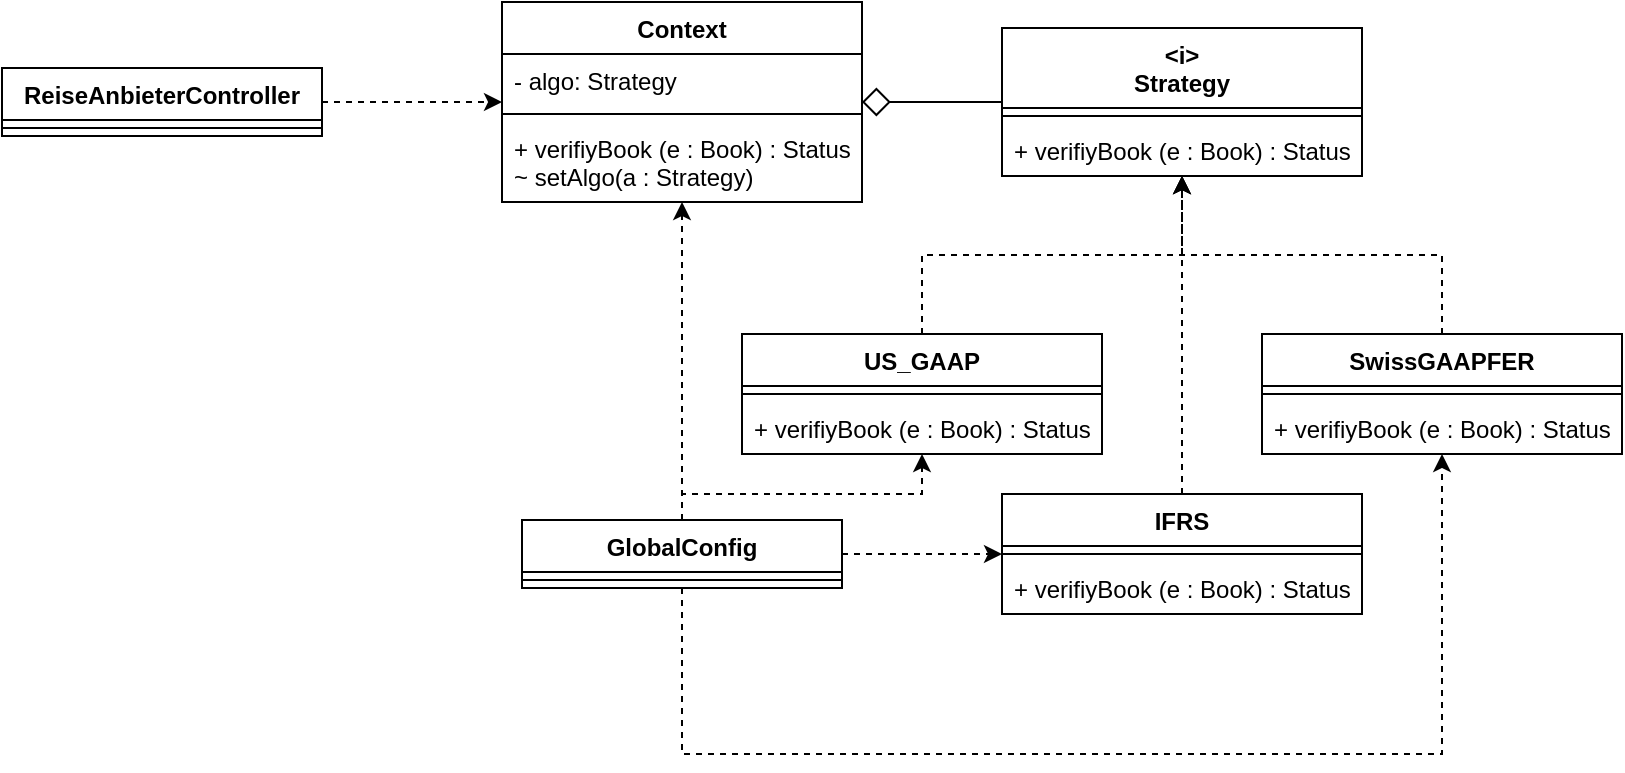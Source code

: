 <mxfile version="16.0.0" type="github">
  <diagram id="k7lWIKqvjzYtwFUY9pzX" name="Page-1">
    <mxGraphModel dx="1376" dy="348" grid="1" gridSize="10" guides="1" tooltips="1" connect="1" arrows="1" fold="1" page="1" pageScale="1" pageWidth="850" pageHeight="1100" math="0" shadow="0">
      <root>
        <mxCell id="0" />
        <mxCell id="1" parent="0" />
        <mxCell id="IZUeb8i_s04Lapq4pkGG-23" style="edgeStyle=orthogonalEdgeStyle;rounded=0;orthogonalLoop=1;jettySize=auto;html=1;endArrow=classic;endFill=1;endSize=6;dashed=1;" edge="1" parent="1" source="IZUeb8i_s04Lapq4pkGG-5" target="IZUeb8i_s04Lapq4pkGG-13">
          <mxGeometry relative="1" as="geometry" />
        </mxCell>
        <mxCell id="IZUeb8i_s04Lapq4pkGG-5" value="ReiseAnbieterController" style="swimlane;fontStyle=1;align=center;verticalAlign=top;childLayout=stackLayout;horizontal=1;startSize=26;horizontalStack=0;resizeParent=1;resizeParentMax=0;resizeLast=0;collapsible=1;marginBottom=0;" vertex="1" parent="1">
          <mxGeometry x="30" y="197" width="160" height="34" as="geometry" />
        </mxCell>
        <mxCell id="IZUeb8i_s04Lapq4pkGG-7" value="" style="line;strokeWidth=1;fillColor=none;align=left;verticalAlign=middle;spacingTop=-1;spacingLeft=3;spacingRight=3;rotatable=0;labelPosition=right;points=[];portConstraint=eastwest;" vertex="1" parent="IZUeb8i_s04Lapq4pkGG-5">
          <mxGeometry y="26" width="160" height="8" as="geometry" />
        </mxCell>
        <mxCell id="IZUeb8i_s04Lapq4pkGG-22" style="edgeStyle=orthogonalEdgeStyle;rounded=0;orthogonalLoop=1;jettySize=auto;html=1;endArrow=classic;endFill=1;endSize=6;dashed=1;" edge="1" parent="1" source="IZUeb8i_s04Lapq4pkGG-9" target="IZUeb8i_s04Lapq4pkGG-13">
          <mxGeometry relative="1" as="geometry" />
        </mxCell>
        <mxCell id="IZUeb8i_s04Lapq4pkGG-37" style="edgeStyle=orthogonalEdgeStyle;rounded=0;orthogonalLoop=1;jettySize=auto;html=1;dashed=1;endArrow=classic;endFill=1;endSize=6;" edge="1" parent="1" source="IZUeb8i_s04Lapq4pkGG-9" target="IZUeb8i_s04Lapq4pkGG-33">
          <mxGeometry relative="1" as="geometry">
            <Array as="points">
              <mxPoint x="370" y="410" />
              <mxPoint x="490" y="410" />
            </Array>
          </mxGeometry>
        </mxCell>
        <mxCell id="IZUeb8i_s04Lapq4pkGG-38" style="edgeStyle=orthogonalEdgeStyle;rounded=0;orthogonalLoop=1;jettySize=auto;html=1;dashed=1;endArrow=classic;endFill=1;endSize=6;" edge="1" parent="1" source="IZUeb8i_s04Lapq4pkGG-9" target="IZUeb8i_s04Lapq4pkGG-29">
          <mxGeometry relative="1" as="geometry" />
        </mxCell>
        <mxCell id="IZUeb8i_s04Lapq4pkGG-39" style="edgeStyle=orthogonalEdgeStyle;rounded=0;orthogonalLoop=1;jettySize=auto;html=1;dashed=1;endArrow=classic;endFill=1;endSize=6;" edge="1" parent="1" source="IZUeb8i_s04Lapq4pkGG-9" target="IZUeb8i_s04Lapq4pkGG-24">
          <mxGeometry relative="1" as="geometry">
            <Array as="points">
              <mxPoint x="370" y="540" />
              <mxPoint x="750" y="540" />
            </Array>
          </mxGeometry>
        </mxCell>
        <mxCell id="IZUeb8i_s04Lapq4pkGG-9" value="GlobalConfig" style="swimlane;fontStyle=1;align=center;verticalAlign=top;childLayout=stackLayout;horizontal=1;startSize=26;horizontalStack=0;resizeParent=1;resizeParentMax=0;resizeLast=0;collapsible=1;marginBottom=0;" vertex="1" parent="1">
          <mxGeometry x="290" y="423" width="160" height="34" as="geometry" />
        </mxCell>
        <mxCell id="IZUeb8i_s04Lapq4pkGG-11" value="" style="line;strokeWidth=1;fillColor=none;align=left;verticalAlign=middle;spacingTop=-1;spacingLeft=3;spacingRight=3;rotatable=0;labelPosition=right;points=[];portConstraint=eastwest;" vertex="1" parent="IZUeb8i_s04Lapq4pkGG-9">
          <mxGeometry y="26" width="160" height="8" as="geometry" />
        </mxCell>
        <mxCell id="IZUeb8i_s04Lapq4pkGG-13" value="Context" style="swimlane;fontStyle=1;align=center;verticalAlign=top;childLayout=stackLayout;horizontal=1;startSize=26;horizontalStack=0;resizeParent=1;resizeParentMax=0;resizeLast=0;collapsible=1;marginBottom=0;" vertex="1" parent="1">
          <mxGeometry x="280" y="164" width="180" height="100" as="geometry" />
        </mxCell>
        <mxCell id="IZUeb8i_s04Lapq4pkGG-14" value="- algo: Strategy" style="text;strokeColor=none;fillColor=none;align=left;verticalAlign=top;spacingLeft=4;spacingRight=4;overflow=hidden;rotatable=0;points=[[0,0.5],[1,0.5]];portConstraint=eastwest;" vertex="1" parent="IZUeb8i_s04Lapq4pkGG-13">
          <mxGeometry y="26" width="180" height="26" as="geometry" />
        </mxCell>
        <mxCell id="IZUeb8i_s04Lapq4pkGG-15" value="" style="line;strokeWidth=1;fillColor=none;align=left;verticalAlign=middle;spacingTop=-1;spacingLeft=3;spacingRight=3;rotatable=0;labelPosition=right;points=[];portConstraint=eastwest;" vertex="1" parent="IZUeb8i_s04Lapq4pkGG-13">
          <mxGeometry y="52" width="180" height="8" as="geometry" />
        </mxCell>
        <mxCell id="IZUeb8i_s04Lapq4pkGG-16" value="+ verifiyBook (e : Book) : Status&#xa;~ setAlgo(a : Strategy)" style="text;strokeColor=none;fillColor=none;align=left;verticalAlign=top;spacingLeft=4;spacingRight=4;overflow=hidden;rotatable=0;points=[[0,0.5],[1,0.5]];portConstraint=eastwest;" vertex="1" parent="IZUeb8i_s04Lapq4pkGG-13">
          <mxGeometry y="60" width="180" height="40" as="geometry" />
        </mxCell>
        <mxCell id="IZUeb8i_s04Lapq4pkGG-21" style="edgeStyle=orthogonalEdgeStyle;rounded=0;orthogonalLoop=1;jettySize=auto;html=1;endArrow=diamond;endFill=0;endSize=12;" edge="1" parent="1" source="IZUeb8i_s04Lapq4pkGG-17" target="IZUeb8i_s04Lapq4pkGG-13">
          <mxGeometry relative="1" as="geometry" />
        </mxCell>
        <mxCell id="IZUeb8i_s04Lapq4pkGG-17" value="&lt;i&gt;&#xa;Strategy" style="swimlane;fontStyle=1;align=center;verticalAlign=top;childLayout=stackLayout;horizontal=1;startSize=40;horizontalStack=0;resizeParent=1;resizeParentMax=0;resizeLast=0;collapsible=1;marginBottom=0;" vertex="1" parent="1">
          <mxGeometry x="530" y="177" width="180" height="74" as="geometry" />
        </mxCell>
        <mxCell id="IZUeb8i_s04Lapq4pkGG-19" value="" style="line;strokeWidth=1;fillColor=none;align=left;verticalAlign=middle;spacingTop=-1;spacingLeft=3;spacingRight=3;rotatable=0;labelPosition=right;points=[];portConstraint=eastwest;" vertex="1" parent="IZUeb8i_s04Lapq4pkGG-17">
          <mxGeometry y="40" width="180" height="8" as="geometry" />
        </mxCell>
        <mxCell id="IZUeb8i_s04Lapq4pkGG-20" value="+ verifiyBook (e : Book) : Status" style="text;strokeColor=none;fillColor=none;align=left;verticalAlign=top;spacingLeft=4;spacingRight=4;overflow=hidden;rotatable=0;points=[[0,0.5],[1,0.5]];portConstraint=eastwest;" vertex="1" parent="IZUeb8i_s04Lapq4pkGG-17">
          <mxGeometry y="48" width="180" height="26" as="geometry" />
        </mxCell>
        <mxCell id="IZUeb8i_s04Lapq4pkGG-28" style="edgeStyle=orthogonalEdgeStyle;rounded=0;orthogonalLoop=1;jettySize=auto;html=1;dashed=1;endArrow=classic;endFill=1;endSize=6;" edge="1" parent="1" source="IZUeb8i_s04Lapq4pkGG-24" target="IZUeb8i_s04Lapq4pkGG-17">
          <mxGeometry relative="1" as="geometry" />
        </mxCell>
        <mxCell id="IZUeb8i_s04Lapq4pkGG-24" value="SwissGAAPFER" style="swimlane;fontStyle=1;align=center;verticalAlign=top;childLayout=stackLayout;horizontal=1;startSize=26;horizontalStack=0;resizeParent=1;resizeParentMax=0;resizeLast=0;collapsible=1;marginBottom=0;" vertex="1" parent="1">
          <mxGeometry x="660" y="330" width="180" height="60" as="geometry" />
        </mxCell>
        <mxCell id="IZUeb8i_s04Lapq4pkGG-26" value="" style="line;strokeWidth=1;fillColor=none;align=left;verticalAlign=middle;spacingTop=-1;spacingLeft=3;spacingRight=3;rotatable=0;labelPosition=right;points=[];portConstraint=eastwest;" vertex="1" parent="IZUeb8i_s04Lapq4pkGG-24">
          <mxGeometry y="26" width="180" height="8" as="geometry" />
        </mxCell>
        <mxCell id="IZUeb8i_s04Lapq4pkGG-27" value="+ verifiyBook (e : Book) : Status" style="text;strokeColor=none;fillColor=none;align=left;verticalAlign=top;spacingLeft=4;spacingRight=4;overflow=hidden;rotatable=0;points=[[0,0.5],[1,0.5]];portConstraint=eastwest;" vertex="1" parent="IZUeb8i_s04Lapq4pkGG-24">
          <mxGeometry y="34" width="180" height="26" as="geometry" />
        </mxCell>
        <mxCell id="IZUeb8i_s04Lapq4pkGG-32" style="edgeStyle=orthogonalEdgeStyle;rounded=0;orthogonalLoop=1;jettySize=auto;html=1;dashed=1;endArrow=classic;endFill=1;endSize=6;" edge="1" parent="1" source="IZUeb8i_s04Lapq4pkGG-29" target="IZUeb8i_s04Lapq4pkGG-17">
          <mxGeometry relative="1" as="geometry" />
        </mxCell>
        <mxCell id="IZUeb8i_s04Lapq4pkGG-29" value="IFRS" style="swimlane;fontStyle=1;align=center;verticalAlign=top;childLayout=stackLayout;horizontal=1;startSize=26;horizontalStack=0;resizeParent=1;resizeParentMax=0;resizeLast=0;collapsible=1;marginBottom=0;" vertex="1" parent="1">
          <mxGeometry x="530" y="410" width="180" height="60" as="geometry" />
        </mxCell>
        <mxCell id="IZUeb8i_s04Lapq4pkGG-30" value="" style="line;strokeWidth=1;fillColor=none;align=left;verticalAlign=middle;spacingTop=-1;spacingLeft=3;spacingRight=3;rotatable=0;labelPosition=right;points=[];portConstraint=eastwest;" vertex="1" parent="IZUeb8i_s04Lapq4pkGG-29">
          <mxGeometry y="26" width="180" height="8" as="geometry" />
        </mxCell>
        <mxCell id="IZUeb8i_s04Lapq4pkGG-31" value="+ verifiyBook (e : Book) : Status" style="text;strokeColor=none;fillColor=none;align=left;verticalAlign=top;spacingLeft=4;spacingRight=4;overflow=hidden;rotatable=0;points=[[0,0.5],[1,0.5]];portConstraint=eastwest;" vertex="1" parent="IZUeb8i_s04Lapq4pkGG-29">
          <mxGeometry y="34" width="180" height="26" as="geometry" />
        </mxCell>
        <mxCell id="IZUeb8i_s04Lapq4pkGG-36" style="edgeStyle=orthogonalEdgeStyle;rounded=0;orthogonalLoop=1;jettySize=auto;html=1;dashed=1;endArrow=classic;endFill=1;endSize=6;" edge="1" parent="1" source="IZUeb8i_s04Lapq4pkGG-33" target="IZUeb8i_s04Lapq4pkGG-17">
          <mxGeometry relative="1" as="geometry" />
        </mxCell>
        <mxCell id="IZUeb8i_s04Lapq4pkGG-33" value="US_GAAP" style="swimlane;fontStyle=1;align=center;verticalAlign=top;childLayout=stackLayout;horizontal=1;startSize=26;horizontalStack=0;resizeParent=1;resizeParentMax=0;resizeLast=0;collapsible=1;marginBottom=0;" vertex="1" parent="1">
          <mxGeometry x="400" y="330" width="180" height="60" as="geometry" />
        </mxCell>
        <mxCell id="IZUeb8i_s04Lapq4pkGG-34" value="" style="line;strokeWidth=1;fillColor=none;align=left;verticalAlign=middle;spacingTop=-1;spacingLeft=3;spacingRight=3;rotatable=0;labelPosition=right;points=[];portConstraint=eastwest;" vertex="1" parent="IZUeb8i_s04Lapq4pkGG-33">
          <mxGeometry y="26" width="180" height="8" as="geometry" />
        </mxCell>
        <mxCell id="IZUeb8i_s04Lapq4pkGG-35" value="+ verifiyBook (e : Book) : Status" style="text;strokeColor=none;fillColor=none;align=left;verticalAlign=top;spacingLeft=4;spacingRight=4;overflow=hidden;rotatable=0;points=[[0,0.5],[1,0.5]];portConstraint=eastwest;" vertex="1" parent="IZUeb8i_s04Lapq4pkGG-33">
          <mxGeometry y="34" width="180" height="26" as="geometry" />
        </mxCell>
      </root>
    </mxGraphModel>
  </diagram>
</mxfile>
